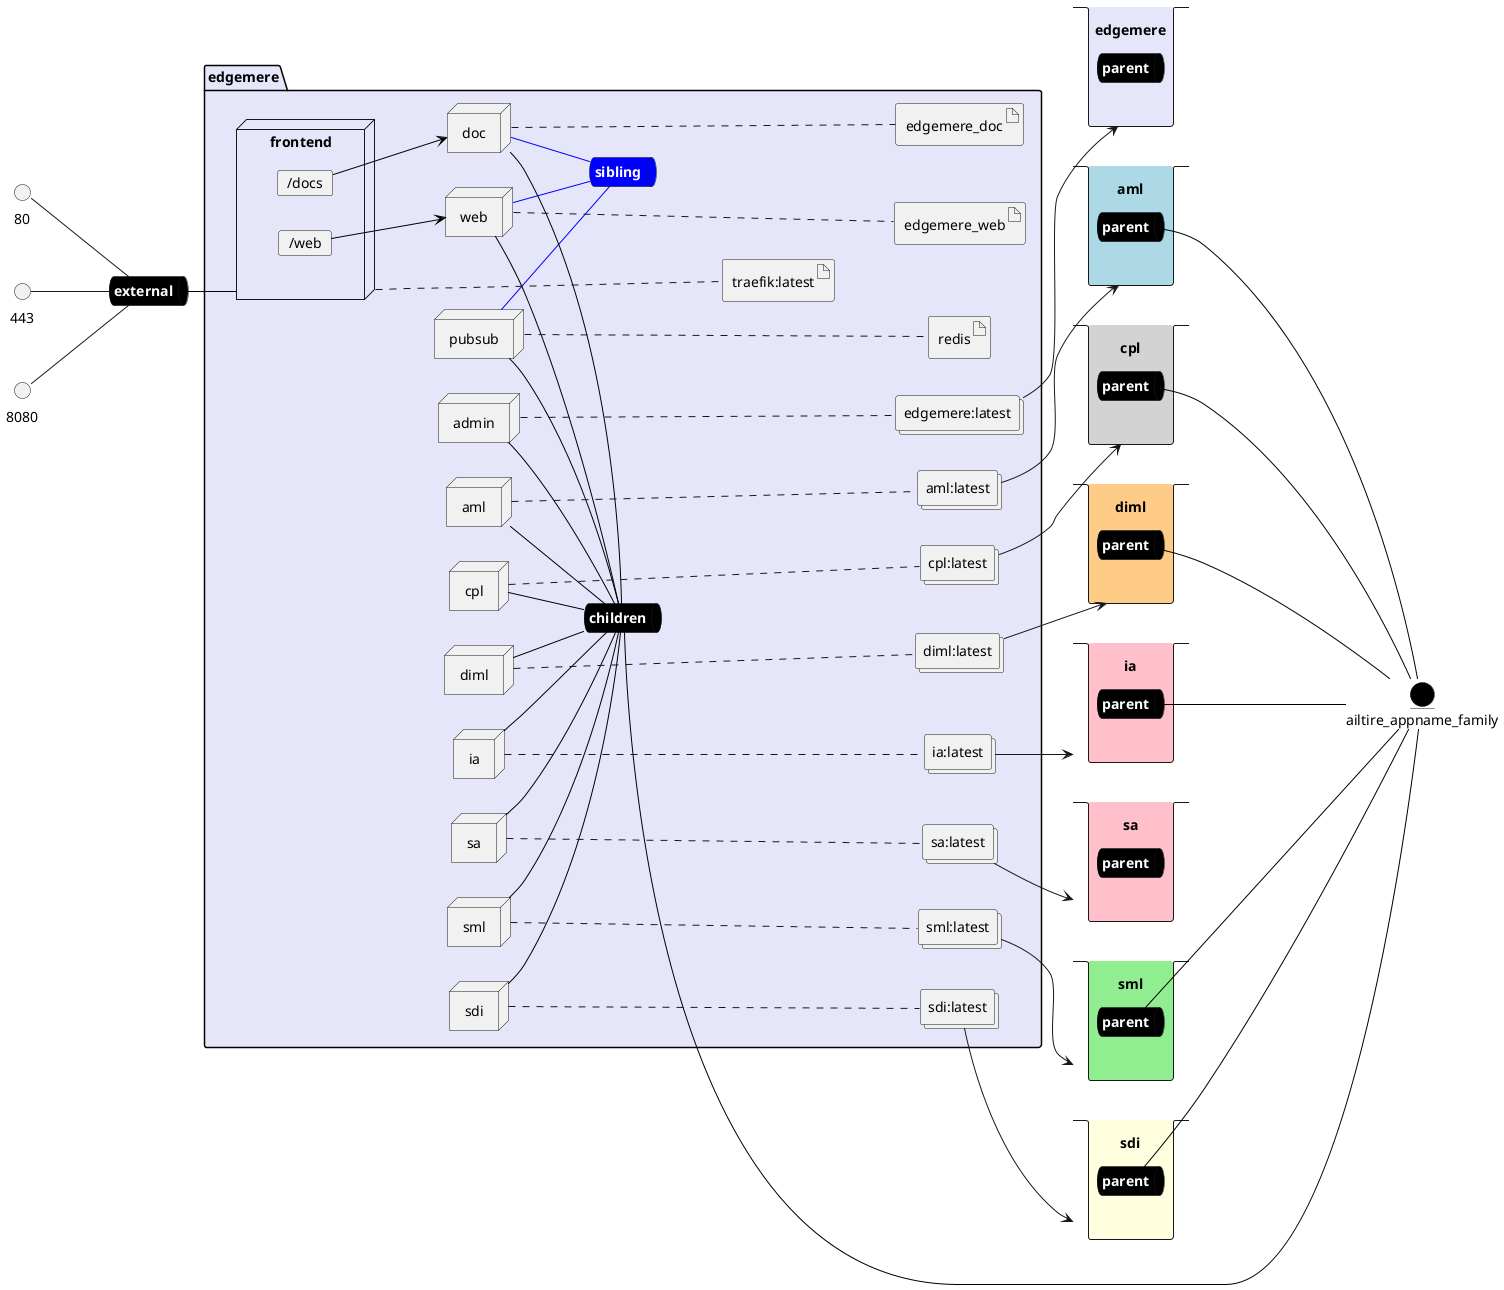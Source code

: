 @startuml

left to right direction


queue external #black [
    <b><color:white>external</color></b>
]
    
interface 80
80 -- external
    
interface 443
443 -- external
    
interface 8080
8080 -- external
    


entity ailtire_appname_family #black

stack "edgemere" as edgemereStack #lavender {
    queue edgemereStacksnet #black [
        <b><color:white>parent</color></b>
    ]
}
stack "aml" as amlStack #lightblue {
    queue amlStacksnet #black [
        <b><color:white>parent</color></b>
    ]
}
stack "cpl" as cplStack #lightgray {
    queue cplStacksnet #black [
        <b><color:white>parent</color></b>
    ]
}
stack "diml" as dimlStack #ffcc88 {
    queue dimlStacksnet #black [
        <b><color:white>parent</color></b>
    ]
}
stack "ia" as iaStack #pink {
    queue iaStacksnet #black [
        <b><color:white>parent</color></b>
    ]
}
stack "sa" as saStack #pink {
    queue saStacksnet #black [
        <b><color:white>parent</color></b>
    ]
}
stack "sml" as smlStack #lightgreen {
    queue smlStacksnet #black [
        <b><color:white>parent</color></b>
    ]
}
stack "sdi" as sdiStack #lightyellow {
    queue sdiStacksnet #black [
        <b><color:white>parent</color></b>
    ]
}



package "edgemere" #lavender {
    queue childrennet #black [
            <b><color:white>children</color></b>
    ]
    
    childrennet -[#black]- ailtire_appname_family
    
    queue siblingnet #blue [
            <b><color:white>sibling</color></b>
    ]
    


node "frontend" as frontendService {
    card "/web" as webmap
    card "/docs" as docsmap
    
}
node "admin" as adminService
node "aml" as amlService
node "cpl" as cplService
node "diml" as dimlService
node "ia" as iaService
node "sa" as saService
node "sml" as smlService
node "sdi" as sdiService
node "pubsub" as pubsubService
node "web" as webService
node "doc" as docService

        collections "edgemere:latest" as edgemerelatestimage
            collections "aml:latest" as amllatestimage
            collections "cpl:latest" as cpllatestimage
            collections "diml:latest" as dimllatestimage
            collections "ia:latest" as ialatestimage
            collections "sa:latest" as salatestimage
            collections "sml:latest" as smllatestimage
            collections "sdi:latest" as sdilatestimage
    
        artifact "redis" as redisimage
    
        artifact "traefik:latest" as traefiklatestimage
    
        artifact "edgemere_web" as edgemere_webimage
    
        artifact "edgemere_doc" as edgemere_docimage
    
}

external -[#black]- frontendService

webmap -[#black]-> webService

docsmap -[#black]-> docService

adminService -[#black]- childrennet

amlService -[#black]- childrennet

cplService -[#black]- childrennet

dimlService -[#black]- childrennet

iaService -[#black]- childrennet

saService -[#black]- childrennet

smlService -[#black]- childrennet

sdiService -[#black]- childrennet

pubsubService -[#black]- childrennet

pubsubService -[#blue]- siblingnet

webService -[#blue]- siblingnet

webService -[#black]- childrennet

docService -[#blue]- siblingnet

docService -[#black]- childrennet
adminService .... edgemerelatestimage
amlService .... amllatestimage
cplService .... cpllatestimage
dimlService .... dimllatestimage
iaService .... ialatestimage
saService .... salatestimage
smlService .... smllatestimage
sdiService .... sdilatestimage
pubsubService .... redisimage
webService .... edgemere_webimage
docService .... edgemere_docimage

frontendService .... traefiklatestimage

edgemerelatestimage --> edgemereStack
    
amllatestimage --> amlStack
    
amlStacksnet --[#black]-- ailtire_appname_family
    
cpllatestimage --> cplStack
    
cplStacksnet --[#black]-- ailtire_appname_family
    
dimllatestimage --> dimlStack
    
dimlStacksnet --[#black]-- ailtire_appname_family
    
ialatestimage --> iaStack
    
iaStacksnet --[#black]-- ailtire_appname_family
    
salatestimage --> saStack
    
smllatestimage --> smlStack
    
smlStacksnet --[#black]-- ailtire_appname_family
    
sdilatestimage --> sdiStack
    
sdiStacksnet --[#black]-- ailtire_appname_family
    

@enduml
